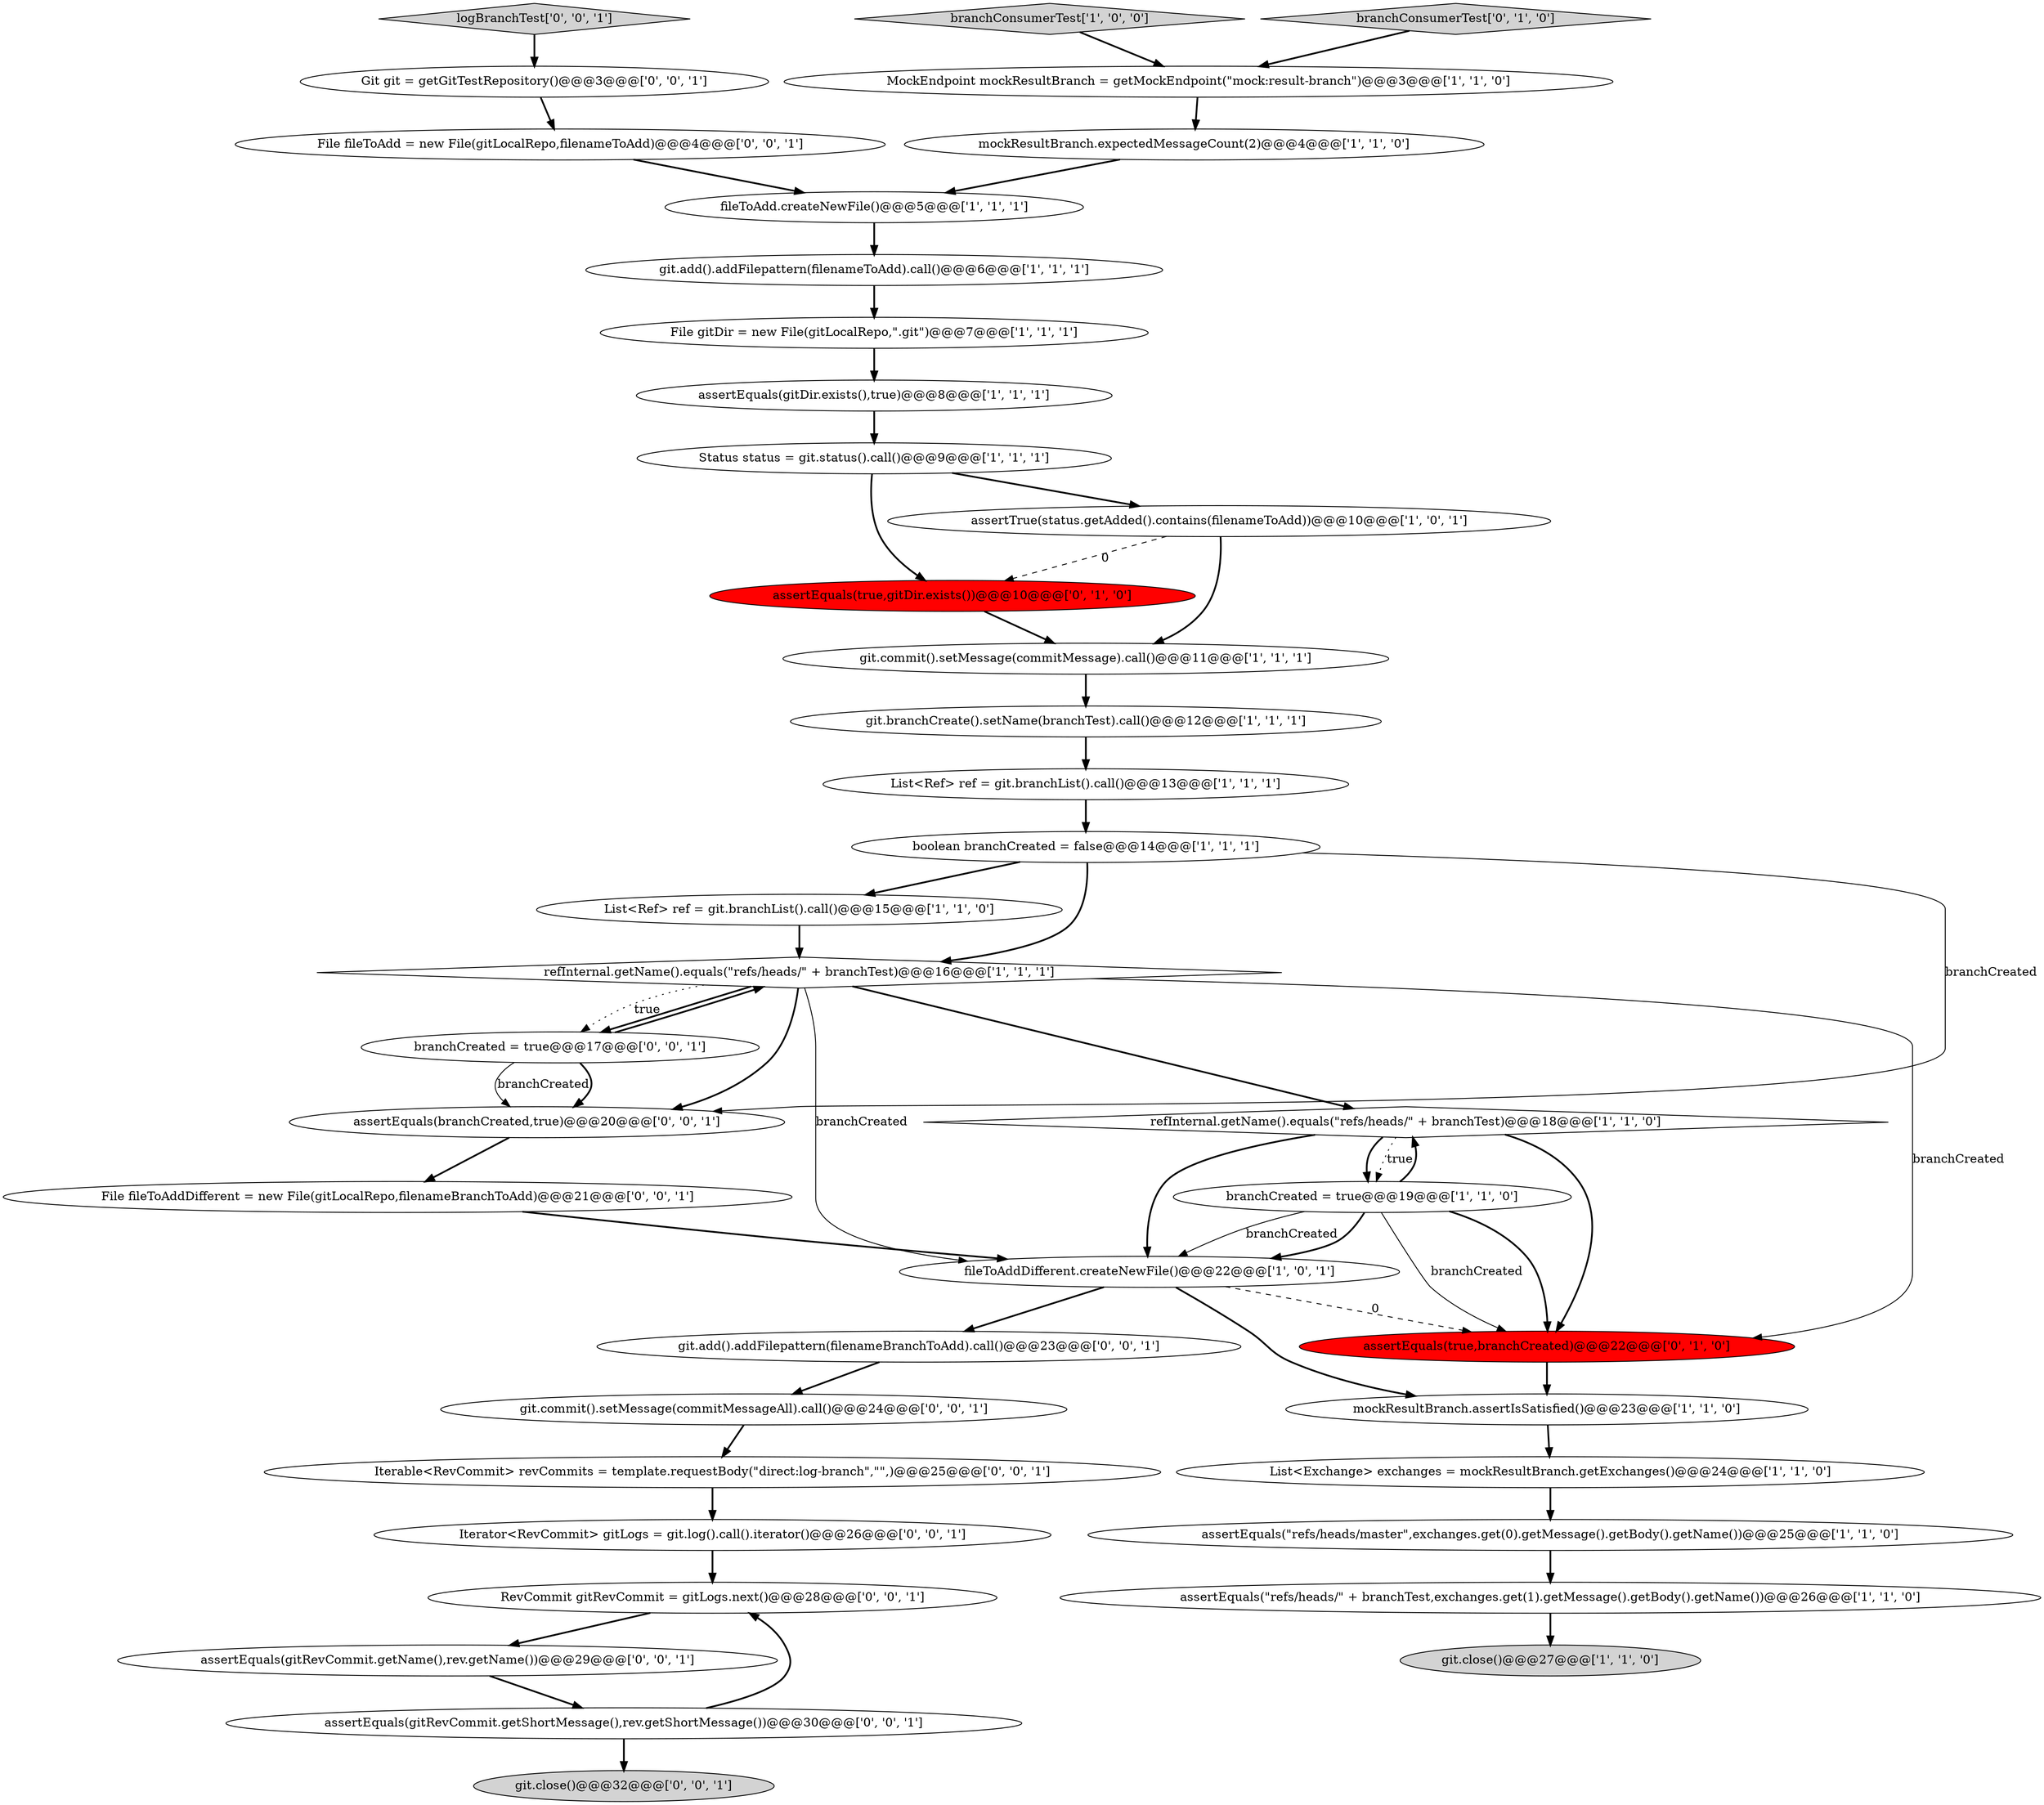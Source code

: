 digraph {
22 [style = filled, label = "fileToAdd.createNewFile()@@@5@@@['1', '1', '1']", fillcolor = white, shape = ellipse image = "AAA0AAABBB1BBB"];
20 [style = filled, label = "assertEquals(\"refs/heads/\" + branchTest,exchanges.get(1).getMessage().getBody().getName())@@@26@@@['1', '1', '0']", fillcolor = white, shape = ellipse image = "AAA0AAABBB1BBB"];
5 [style = filled, label = "assertEquals(gitDir.exists(),true)@@@8@@@['1', '1', '1']", fillcolor = white, shape = ellipse image = "AAA0AAABBB1BBB"];
1 [style = filled, label = "Status status = git.status().call()@@@9@@@['1', '1', '1']", fillcolor = white, shape = ellipse image = "AAA0AAABBB1BBB"];
4 [style = filled, label = "assertEquals(\"refs/heads/master\",exchanges.get(0).getMessage().getBody().getName())@@@25@@@['1', '1', '0']", fillcolor = white, shape = ellipse image = "AAA0AAABBB1BBB"];
7 [style = filled, label = "mockResultBranch.assertIsSatisfied()@@@23@@@['1', '1', '0']", fillcolor = white, shape = ellipse image = "AAA0AAABBB1BBB"];
30 [style = filled, label = "Iterable<RevCommit> revCommits = template.requestBody(\"direct:log-branch\",\"\",)@@@25@@@['0', '0', '1']", fillcolor = white, shape = ellipse image = "AAA0AAABBB3BBB"];
39 [style = filled, label = "Git git = getGitTestRepository()@@@3@@@['0', '0', '1']", fillcolor = white, shape = ellipse image = "AAA0AAABBB3BBB"];
9 [style = filled, label = "List<Ref> ref = git.branchList().call()@@@13@@@['1', '1', '1']", fillcolor = white, shape = ellipse image = "AAA0AAABBB1BBB"];
11 [style = filled, label = "refInternal.getName().equals(\"refs/heads/\" + branchTest)@@@16@@@['1', '1', '1']", fillcolor = white, shape = diamond image = "AAA0AAABBB1BBB"];
13 [style = filled, label = "branchCreated = true@@@19@@@['1', '1', '0']", fillcolor = white, shape = ellipse image = "AAA0AAABBB1BBB"];
23 [style = filled, label = "assertEquals(true,gitDir.exists())@@@10@@@['0', '1', '0']", fillcolor = red, shape = ellipse image = "AAA1AAABBB2BBB"];
36 [style = filled, label = "Iterator<RevCommit> gitLogs = git.log().call().iterator()@@@26@@@['0', '0', '1']", fillcolor = white, shape = ellipse image = "AAA0AAABBB3BBB"];
28 [style = filled, label = "File fileToAddDifferent = new File(gitLocalRepo,filenameBranchToAdd)@@@21@@@['0', '0', '1']", fillcolor = white, shape = ellipse image = "AAA0AAABBB3BBB"];
33 [style = filled, label = "File fileToAdd = new File(gitLocalRepo,filenameToAdd)@@@4@@@['0', '0', '1']", fillcolor = white, shape = ellipse image = "AAA0AAABBB3BBB"];
25 [style = filled, label = "branchConsumerTest['0', '1', '0']", fillcolor = lightgray, shape = diamond image = "AAA0AAABBB2BBB"];
21 [style = filled, label = "MockEndpoint mockResultBranch = getMockEndpoint(\"mock:result-branch\")@@@3@@@['1', '1', '0']", fillcolor = white, shape = ellipse image = "AAA0AAABBB1BBB"];
38 [style = filled, label = "git.close()@@@32@@@['0', '0', '1']", fillcolor = lightgray, shape = ellipse image = "AAA0AAABBB3BBB"];
6 [style = filled, label = "List<Exchange> exchanges = mockResultBranch.getExchanges()@@@24@@@['1', '1', '0']", fillcolor = white, shape = ellipse image = "AAA0AAABBB1BBB"];
15 [style = filled, label = "git.close()@@@27@@@['1', '1', '0']", fillcolor = lightgray, shape = ellipse image = "AAA0AAABBB1BBB"];
16 [style = filled, label = "git.branchCreate().setName(branchTest).call()@@@12@@@['1', '1', '1']", fillcolor = white, shape = ellipse image = "AAA0AAABBB1BBB"];
19 [style = filled, label = "List<Ref> ref = git.branchList().call()@@@15@@@['1', '1', '0']", fillcolor = white, shape = ellipse image = "AAA0AAABBB1BBB"];
26 [style = filled, label = "assertEquals(branchCreated,true)@@@20@@@['0', '0', '1']", fillcolor = white, shape = ellipse image = "AAA0AAABBB3BBB"];
37 [style = filled, label = "logBranchTest['0', '0', '1']", fillcolor = lightgray, shape = diamond image = "AAA0AAABBB3BBB"];
27 [style = filled, label = "branchCreated = true@@@17@@@['0', '0', '1']", fillcolor = white, shape = ellipse image = "AAA0AAABBB3BBB"];
34 [style = filled, label = "git.add().addFilepattern(filenameBranchToAdd).call()@@@23@@@['0', '0', '1']", fillcolor = white, shape = ellipse image = "AAA0AAABBB3BBB"];
2 [style = filled, label = "git.add().addFilepattern(filenameToAdd).call()@@@6@@@['1', '1', '1']", fillcolor = white, shape = ellipse image = "AAA0AAABBB1BBB"];
3 [style = filled, label = "git.commit().setMessage(commitMessage).call()@@@11@@@['1', '1', '1']", fillcolor = white, shape = ellipse image = "AAA0AAABBB1BBB"];
24 [style = filled, label = "assertEquals(true,branchCreated)@@@22@@@['0', '1', '0']", fillcolor = red, shape = ellipse image = "AAA1AAABBB2BBB"];
29 [style = filled, label = "git.commit().setMessage(commitMessageAll).call()@@@24@@@['0', '0', '1']", fillcolor = white, shape = ellipse image = "AAA0AAABBB3BBB"];
31 [style = filled, label = "assertEquals(gitRevCommit.getShortMessage(),rev.getShortMessage())@@@30@@@['0', '0', '1']", fillcolor = white, shape = ellipse image = "AAA0AAABBB3BBB"];
8 [style = filled, label = "boolean branchCreated = false@@@14@@@['1', '1', '1']", fillcolor = white, shape = ellipse image = "AAA0AAABBB1BBB"];
14 [style = filled, label = "fileToAddDifferent.createNewFile()@@@22@@@['1', '0', '1']", fillcolor = white, shape = ellipse image = "AAA0AAABBB1BBB"];
10 [style = filled, label = "File gitDir = new File(gitLocalRepo,\".git\")@@@7@@@['1', '1', '1']", fillcolor = white, shape = ellipse image = "AAA0AAABBB1BBB"];
32 [style = filled, label = "assertEquals(gitRevCommit.getName(),rev.getName())@@@29@@@['0', '0', '1']", fillcolor = white, shape = ellipse image = "AAA0AAABBB3BBB"];
12 [style = filled, label = "assertTrue(status.getAdded().contains(filenameToAdd))@@@10@@@['1', '0', '1']", fillcolor = white, shape = ellipse image = "AAA0AAABBB1BBB"];
18 [style = filled, label = "branchConsumerTest['1', '0', '0']", fillcolor = lightgray, shape = diamond image = "AAA0AAABBB1BBB"];
0 [style = filled, label = "refInternal.getName().equals(\"refs/heads/\" + branchTest)@@@18@@@['1', '1', '0']", fillcolor = white, shape = diamond image = "AAA0AAABBB1BBB"];
17 [style = filled, label = "mockResultBranch.expectedMessageCount(2)@@@4@@@['1', '1', '0']", fillcolor = white, shape = ellipse image = "AAA0AAABBB1BBB"];
35 [style = filled, label = "RevCommit gitRevCommit = gitLogs.next()@@@28@@@['0', '0', '1']", fillcolor = white, shape = ellipse image = "AAA0AAABBB3BBB"];
14->24 [style = dashed, label="0"];
27->26 [style = solid, label="branchCreated"];
34->29 [style = bold, label=""];
12->23 [style = dashed, label="0"];
22->2 [style = bold, label=""];
13->24 [style = bold, label=""];
0->13 [style = bold, label=""];
8->26 [style = solid, label="branchCreated"];
0->13 [style = dotted, label="true"];
29->30 [style = bold, label=""];
8->19 [style = bold, label=""];
35->32 [style = bold, label=""];
14->34 [style = bold, label=""];
19->11 [style = bold, label=""];
23->3 [style = bold, label=""];
30->36 [style = bold, label=""];
31->38 [style = bold, label=""];
3->16 [style = bold, label=""];
17->22 [style = bold, label=""];
2->10 [style = bold, label=""];
9->8 [style = bold, label=""];
1->23 [style = bold, label=""];
39->33 [style = bold, label=""];
28->14 [style = bold, label=""];
14->7 [style = bold, label=""];
13->14 [style = solid, label="branchCreated"];
5->1 [style = bold, label=""];
6->4 [style = bold, label=""];
11->26 [style = bold, label=""];
0->14 [style = bold, label=""];
11->0 [style = bold, label=""];
11->24 [style = solid, label="branchCreated"];
11->27 [style = dotted, label="true"];
11->14 [style = solid, label="branchCreated"];
10->5 [style = bold, label=""];
31->35 [style = bold, label=""];
27->11 [style = bold, label=""];
37->39 [style = bold, label=""];
0->24 [style = bold, label=""];
7->6 [style = bold, label=""];
4->20 [style = bold, label=""];
1->12 [style = bold, label=""];
12->3 [style = bold, label=""];
26->28 [style = bold, label=""];
18->21 [style = bold, label=""];
36->35 [style = bold, label=""];
24->7 [style = bold, label=""];
13->24 [style = solid, label="branchCreated"];
20->15 [style = bold, label=""];
8->11 [style = bold, label=""];
21->17 [style = bold, label=""];
13->14 [style = bold, label=""];
32->31 [style = bold, label=""];
16->9 [style = bold, label=""];
33->22 [style = bold, label=""];
25->21 [style = bold, label=""];
13->0 [style = bold, label=""];
11->27 [style = bold, label=""];
27->26 [style = bold, label=""];
}

